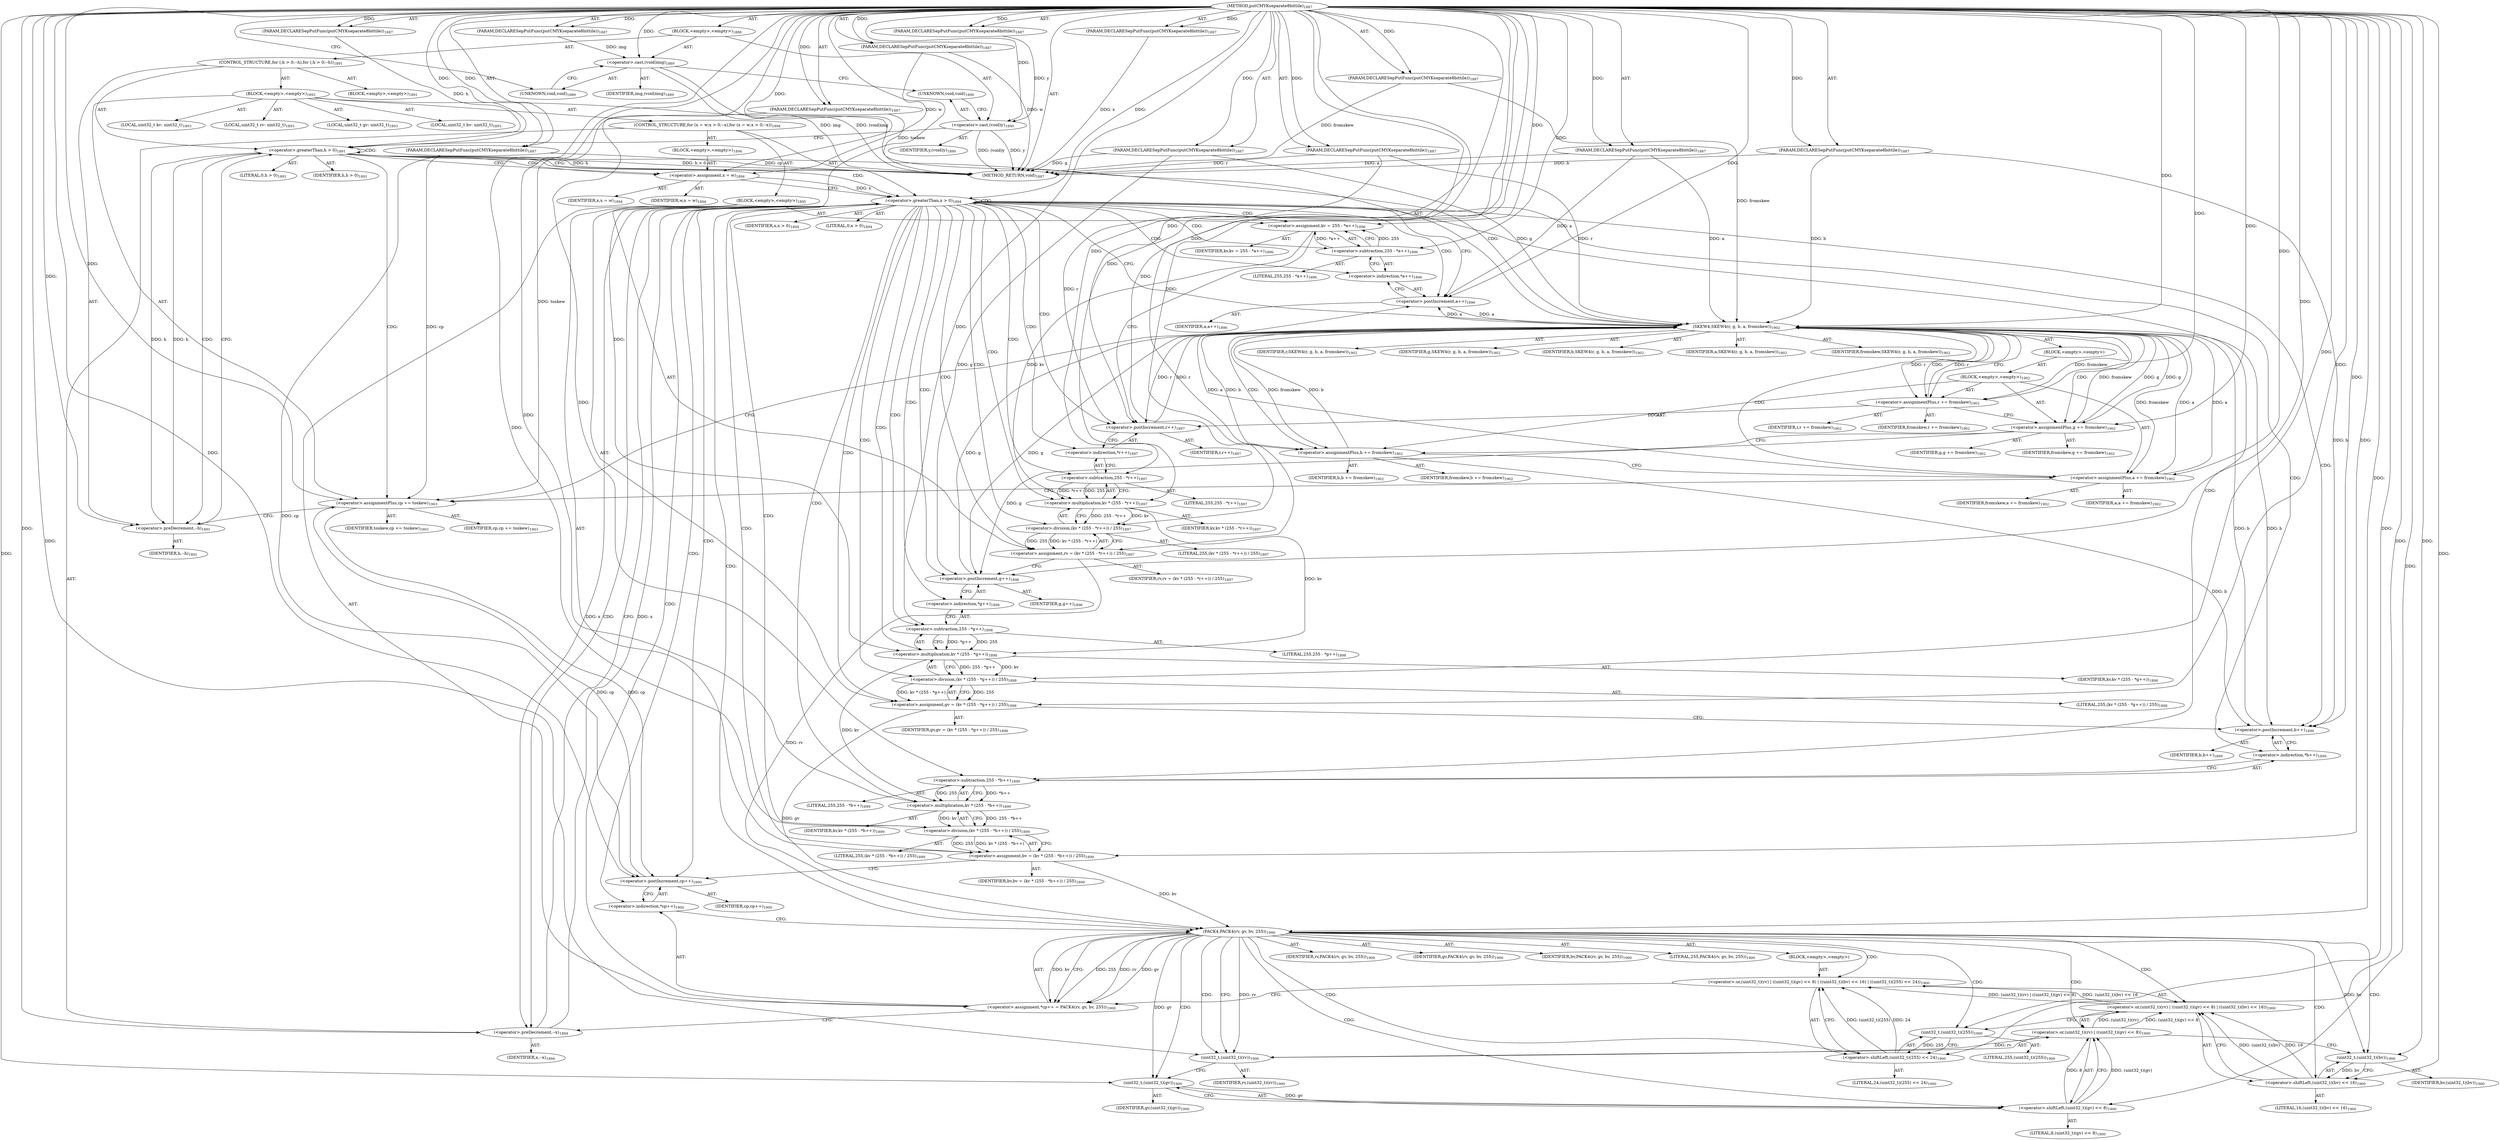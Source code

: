 digraph "putCMYKseparate8bittile" {  
"54372" [label = <(METHOD,putCMYKseparate8bittile)<SUB>1887</SUB>> ]
"54373" [label = <(PARAM,DECLARESepPutFunc(putCMYKseparate8bittile))<SUB>1887</SUB>> ]
"54374" [label = <(PARAM,DECLARESepPutFunc(putCMYKseparate8bittile))<SUB>1887</SUB>> ]
"54375" [label = <(PARAM,DECLARESepPutFunc(putCMYKseparate8bittile))<SUB>1887</SUB>> ]
"54376" [label = <(PARAM,DECLARESepPutFunc(putCMYKseparate8bittile))<SUB>1887</SUB>> ]
"54377" [label = <(PARAM,DECLARESepPutFunc(putCMYKseparate8bittile))<SUB>1887</SUB>> ]
"54378" [label = <(PARAM,DECLARESepPutFunc(putCMYKseparate8bittile))<SUB>1887</SUB>> ]
"54379" [label = <(PARAM,DECLARESepPutFunc(putCMYKseparate8bittile))<SUB>1887</SUB>> ]
"54380" [label = <(PARAM,DECLARESepPutFunc(putCMYKseparate8bittile))<SUB>1887</SUB>> ]
"54381" [label = <(PARAM,DECLARESepPutFunc(putCMYKseparate8bittile))<SUB>1887</SUB>> ]
"54382" [label = <(PARAM,DECLARESepPutFunc(putCMYKseparate8bittile))<SUB>1887</SUB>> ]
"54383" [label = <(PARAM,DECLARESepPutFunc(putCMYKseparate8bittile))<SUB>1887</SUB>> ]
"54384" [label = <(PARAM,DECLARESepPutFunc(putCMYKseparate8bittile))<SUB>1887</SUB>> ]
"54385" [label = <(BLOCK,&lt;empty&gt;,&lt;empty&gt;)<SUB>1888</SUB>> ]
"54386" [label = <(&lt;operator&gt;.cast,(void)img)<SUB>1889</SUB>> ]
"54387" [label = <(UNKNOWN,void,void)<SUB>1889</SUB>> ]
"54388" [label = <(IDENTIFIER,img,(void)img)<SUB>1889</SUB>> ]
"54389" [label = <(&lt;operator&gt;.cast,(void)y)<SUB>1890</SUB>> ]
"54390" [label = <(UNKNOWN,void,void)<SUB>1890</SUB>> ]
"54391" [label = <(IDENTIFIER,y,(void)y)<SUB>1890</SUB>> ]
"54392" [label = <(CONTROL_STRUCTURE,for (;h &gt; 0;--h),for (;h &gt; 0;--h))<SUB>1891</SUB>> ]
"54393" [label = <(BLOCK,&lt;empty&gt;,&lt;empty&gt;)<SUB>1891</SUB>> ]
"54394" [label = <(&lt;operator&gt;.greaterThan,h &gt; 0)<SUB>1891</SUB>> ]
"54395" [label = <(IDENTIFIER,h,h &gt; 0)<SUB>1891</SUB>> ]
"54396" [label = <(LITERAL,0,h &gt; 0)<SUB>1891</SUB>> ]
"54397" [label = <(&lt;operator&gt;.preDecrement,--h)<SUB>1891</SUB>> ]
"54398" [label = <(IDENTIFIER,h,--h)<SUB>1891</SUB>> ]
"54399" [label = <(BLOCK,&lt;empty&gt;,&lt;empty&gt;)<SUB>1892</SUB>> ]
"54400" [label = <(LOCAL,uint32_t rv: uint32_t)<SUB>1893</SUB>> ]
"54401" [label = <(LOCAL,uint32_t gv: uint32_t)<SUB>1893</SUB>> ]
"54402" [label = <(LOCAL,uint32_t bv: uint32_t)<SUB>1893</SUB>> ]
"54403" [label = <(LOCAL,uint32_t kv: uint32_t)<SUB>1893</SUB>> ]
"54404" [label = <(CONTROL_STRUCTURE,for (x = w;x &gt; 0;--x),for (x = w;x &gt; 0;--x))<SUB>1894</SUB>> ]
"54405" [label = <(BLOCK,&lt;empty&gt;,&lt;empty&gt;)<SUB>1894</SUB>> ]
"54406" [label = <(&lt;operator&gt;.assignment,x = w)<SUB>1894</SUB>> ]
"54407" [label = <(IDENTIFIER,x,x = w)<SUB>1894</SUB>> ]
"54408" [label = <(IDENTIFIER,w,x = w)<SUB>1894</SUB>> ]
"54409" [label = <(&lt;operator&gt;.greaterThan,x &gt; 0)<SUB>1894</SUB>> ]
"54410" [label = <(IDENTIFIER,x,x &gt; 0)<SUB>1894</SUB>> ]
"54411" [label = <(LITERAL,0,x &gt; 0)<SUB>1894</SUB>> ]
"54412" [label = <(&lt;operator&gt;.preDecrement,--x)<SUB>1894</SUB>> ]
"54413" [label = <(IDENTIFIER,x,--x)<SUB>1894</SUB>> ]
"54414" [label = <(BLOCK,&lt;empty&gt;,&lt;empty&gt;)<SUB>1895</SUB>> ]
"54415" [label = <(&lt;operator&gt;.assignment,kv = 255 - *a++)<SUB>1896</SUB>> ]
"54416" [label = <(IDENTIFIER,kv,kv = 255 - *a++)<SUB>1896</SUB>> ]
"54417" [label = <(&lt;operator&gt;.subtraction,255 - *a++)<SUB>1896</SUB>> ]
"54418" [label = <(LITERAL,255,255 - *a++)<SUB>1896</SUB>> ]
"54419" [label = <(&lt;operator&gt;.indirection,*a++)<SUB>1896</SUB>> ]
"54420" [label = <(&lt;operator&gt;.postIncrement,a++)<SUB>1896</SUB>> ]
"54421" [label = <(IDENTIFIER,a,a++)<SUB>1896</SUB>> ]
"54422" [label = <(&lt;operator&gt;.assignment,rv = (kv * (255 - *r++)) / 255)<SUB>1897</SUB>> ]
"54423" [label = <(IDENTIFIER,rv,rv = (kv * (255 - *r++)) / 255)<SUB>1897</SUB>> ]
"54424" [label = <(&lt;operator&gt;.division,(kv * (255 - *r++)) / 255)<SUB>1897</SUB>> ]
"54425" [label = <(&lt;operator&gt;.multiplication,kv * (255 - *r++))<SUB>1897</SUB>> ]
"54426" [label = <(IDENTIFIER,kv,kv * (255 - *r++))<SUB>1897</SUB>> ]
"54427" [label = <(&lt;operator&gt;.subtraction,255 - *r++)<SUB>1897</SUB>> ]
"54428" [label = <(LITERAL,255,255 - *r++)<SUB>1897</SUB>> ]
"54429" [label = <(&lt;operator&gt;.indirection,*r++)<SUB>1897</SUB>> ]
"54430" [label = <(&lt;operator&gt;.postIncrement,r++)<SUB>1897</SUB>> ]
"54431" [label = <(IDENTIFIER,r,r++)<SUB>1897</SUB>> ]
"54432" [label = <(LITERAL,255,(kv * (255 - *r++)) / 255)<SUB>1897</SUB>> ]
"54433" [label = <(&lt;operator&gt;.assignment,gv = (kv * (255 - *g++)) / 255)<SUB>1898</SUB>> ]
"54434" [label = <(IDENTIFIER,gv,gv = (kv * (255 - *g++)) / 255)<SUB>1898</SUB>> ]
"54435" [label = <(&lt;operator&gt;.division,(kv * (255 - *g++)) / 255)<SUB>1898</SUB>> ]
"54436" [label = <(&lt;operator&gt;.multiplication,kv * (255 - *g++))<SUB>1898</SUB>> ]
"54437" [label = <(IDENTIFIER,kv,kv * (255 - *g++))<SUB>1898</SUB>> ]
"54438" [label = <(&lt;operator&gt;.subtraction,255 - *g++)<SUB>1898</SUB>> ]
"54439" [label = <(LITERAL,255,255 - *g++)<SUB>1898</SUB>> ]
"54440" [label = <(&lt;operator&gt;.indirection,*g++)<SUB>1898</SUB>> ]
"54441" [label = <(&lt;operator&gt;.postIncrement,g++)<SUB>1898</SUB>> ]
"54442" [label = <(IDENTIFIER,g,g++)<SUB>1898</SUB>> ]
"54443" [label = <(LITERAL,255,(kv * (255 - *g++)) / 255)<SUB>1898</SUB>> ]
"54444" [label = <(&lt;operator&gt;.assignment,bv = (kv * (255 - *b++)) / 255)<SUB>1899</SUB>> ]
"54445" [label = <(IDENTIFIER,bv,bv = (kv * (255 - *b++)) / 255)<SUB>1899</SUB>> ]
"54446" [label = <(&lt;operator&gt;.division,(kv * (255 - *b++)) / 255)<SUB>1899</SUB>> ]
"54447" [label = <(&lt;operator&gt;.multiplication,kv * (255 - *b++))<SUB>1899</SUB>> ]
"54448" [label = <(IDENTIFIER,kv,kv * (255 - *b++))<SUB>1899</SUB>> ]
"54449" [label = <(&lt;operator&gt;.subtraction,255 - *b++)<SUB>1899</SUB>> ]
"54450" [label = <(LITERAL,255,255 - *b++)<SUB>1899</SUB>> ]
"54451" [label = <(&lt;operator&gt;.indirection,*b++)<SUB>1899</SUB>> ]
"54452" [label = <(&lt;operator&gt;.postIncrement,b++)<SUB>1899</SUB>> ]
"54453" [label = <(IDENTIFIER,b,b++)<SUB>1899</SUB>> ]
"54454" [label = <(LITERAL,255,(kv * (255 - *b++)) / 255)<SUB>1899</SUB>> ]
"54455" [label = <(&lt;operator&gt;.assignment,*cp++ = PACK4(rv, gv, bv, 255))<SUB>1900</SUB>> ]
"54456" [label = <(&lt;operator&gt;.indirection,*cp++)<SUB>1900</SUB>> ]
"54457" [label = <(&lt;operator&gt;.postIncrement,cp++)<SUB>1900</SUB>> ]
"54458" [label = <(IDENTIFIER,cp,cp++)<SUB>1900</SUB>> ]
"54459" [label = <(PACK4,PACK4(rv, gv, bv, 255))<SUB>1900</SUB>> ]
"54460" [label = <(IDENTIFIER,rv,PACK4(rv, gv, bv, 255))<SUB>1900</SUB>> ]
"54461" [label = <(IDENTIFIER,gv,PACK4(rv, gv, bv, 255))<SUB>1900</SUB>> ]
"54462" [label = <(IDENTIFIER,bv,PACK4(rv, gv, bv, 255))<SUB>1900</SUB>> ]
"54463" [label = <(LITERAL,255,PACK4(rv, gv, bv, 255))<SUB>1900</SUB>> ]
"54464" [label = <(BLOCK,&lt;empty&gt;,&lt;empty&gt;)> ]
"54465" [label = <(&lt;operator&gt;.or,(uint32_t)(rv) | ((uint32_t)(gv) &lt;&lt; 8) | ((uint32_t)(bv) &lt;&lt; 16) | ((uint32_t)(255) &lt;&lt; 24))<SUB>1900</SUB>> ]
"54466" [label = <(&lt;operator&gt;.or,(uint32_t)(rv) | ((uint32_t)(gv) &lt;&lt; 8) | ((uint32_t)(bv) &lt;&lt; 16))<SUB>1900</SUB>> ]
"54467" [label = <(&lt;operator&gt;.or,(uint32_t)(rv) | ((uint32_t)(gv) &lt;&lt; 8))<SUB>1900</SUB>> ]
"54468" [label = <(uint32_t,(uint32_t)(rv))<SUB>1900</SUB>> ]
"54469" [label = <(IDENTIFIER,rv,(uint32_t)(rv))<SUB>1900</SUB>> ]
"54470" [label = <(&lt;operator&gt;.shiftLeft,(uint32_t)(gv) &lt;&lt; 8)<SUB>1900</SUB>> ]
"54471" [label = <(uint32_t,(uint32_t)(gv))<SUB>1900</SUB>> ]
"54472" [label = <(IDENTIFIER,gv,(uint32_t)(gv))<SUB>1900</SUB>> ]
"54473" [label = <(LITERAL,8,(uint32_t)(gv) &lt;&lt; 8)<SUB>1900</SUB>> ]
"54474" [label = <(&lt;operator&gt;.shiftLeft,(uint32_t)(bv) &lt;&lt; 16)<SUB>1900</SUB>> ]
"54475" [label = <(uint32_t,(uint32_t)(bv))<SUB>1900</SUB>> ]
"54476" [label = <(IDENTIFIER,bv,(uint32_t)(bv))<SUB>1900</SUB>> ]
"54477" [label = <(LITERAL,16,(uint32_t)(bv) &lt;&lt; 16)<SUB>1900</SUB>> ]
"54478" [label = <(&lt;operator&gt;.shiftLeft,(uint32_t)(255) &lt;&lt; 24)<SUB>1900</SUB>> ]
"54479" [label = <(uint32_t,(uint32_t)(255))<SUB>1900</SUB>> ]
"54480" [label = <(LITERAL,255,(uint32_t)(255))<SUB>1900</SUB>> ]
"54481" [label = <(LITERAL,24,(uint32_t)(255) &lt;&lt; 24)<SUB>1900</SUB>> ]
"54482" [label = <(SKEW4,SKEW4(r, g, b, a, fromskew))<SUB>1902</SUB>> ]
"54483" [label = <(IDENTIFIER,r,SKEW4(r, g, b, a, fromskew))<SUB>1902</SUB>> ]
"54484" [label = <(IDENTIFIER,g,SKEW4(r, g, b, a, fromskew))<SUB>1902</SUB>> ]
"54485" [label = <(IDENTIFIER,b,SKEW4(r, g, b, a, fromskew))<SUB>1902</SUB>> ]
"54486" [label = <(IDENTIFIER,a,SKEW4(r, g, b, a, fromskew))<SUB>1902</SUB>> ]
"54487" [label = <(IDENTIFIER,fromskew,SKEW4(r, g, b, a, fromskew))<SUB>1902</SUB>> ]
"54488" [label = <(BLOCK,&lt;empty&gt;,&lt;empty&gt;)> ]
"54489" [label = <(BLOCK,&lt;empty&gt;,&lt;empty&gt;)<SUB>1902</SUB>> ]
"54490" [label = <(&lt;operator&gt;.assignmentPlus,r += fromskew)<SUB>1902</SUB>> ]
"54491" [label = <(IDENTIFIER,r,r += fromskew)<SUB>1902</SUB>> ]
"54492" [label = <(IDENTIFIER,fromskew,r += fromskew)<SUB>1902</SUB>> ]
"54493" [label = <(&lt;operator&gt;.assignmentPlus,g += fromskew)<SUB>1902</SUB>> ]
"54494" [label = <(IDENTIFIER,g,g += fromskew)<SUB>1902</SUB>> ]
"54495" [label = <(IDENTIFIER,fromskew,g += fromskew)<SUB>1902</SUB>> ]
"54496" [label = <(&lt;operator&gt;.assignmentPlus,b += fromskew)<SUB>1902</SUB>> ]
"54497" [label = <(IDENTIFIER,b,b += fromskew)<SUB>1902</SUB>> ]
"54498" [label = <(IDENTIFIER,fromskew,b += fromskew)<SUB>1902</SUB>> ]
"54499" [label = <(&lt;operator&gt;.assignmentPlus,a += fromskew)<SUB>1902</SUB>> ]
"54500" [label = <(IDENTIFIER,a,a += fromskew)<SUB>1902</SUB>> ]
"54501" [label = <(IDENTIFIER,fromskew,a += fromskew)<SUB>1902</SUB>> ]
"54502" [label = <(&lt;operator&gt;.assignmentPlus,cp += toskew)<SUB>1903</SUB>> ]
"54503" [label = <(IDENTIFIER,cp,cp += toskew)<SUB>1903</SUB>> ]
"54504" [label = <(IDENTIFIER,toskew,cp += toskew)<SUB>1903</SUB>> ]
"54505" [label = <(METHOD_RETURN,void)<SUB>1887</SUB>> ]
  "54372" -> "54373"  [ label = "AST: "] 
  "54372" -> "54374"  [ label = "AST: "] 
  "54372" -> "54375"  [ label = "AST: "] 
  "54372" -> "54376"  [ label = "AST: "] 
  "54372" -> "54377"  [ label = "AST: "] 
  "54372" -> "54378"  [ label = "AST: "] 
  "54372" -> "54379"  [ label = "AST: "] 
  "54372" -> "54380"  [ label = "AST: "] 
  "54372" -> "54381"  [ label = "AST: "] 
  "54372" -> "54382"  [ label = "AST: "] 
  "54372" -> "54383"  [ label = "AST: "] 
  "54372" -> "54384"  [ label = "AST: "] 
  "54372" -> "54385"  [ label = "AST: "] 
  "54372" -> "54505"  [ label = "AST: "] 
  "54385" -> "54386"  [ label = "AST: "] 
  "54385" -> "54389"  [ label = "AST: "] 
  "54385" -> "54392"  [ label = "AST: "] 
  "54386" -> "54387"  [ label = "AST: "] 
  "54386" -> "54388"  [ label = "AST: "] 
  "54389" -> "54390"  [ label = "AST: "] 
  "54389" -> "54391"  [ label = "AST: "] 
  "54392" -> "54393"  [ label = "AST: "] 
  "54392" -> "54394"  [ label = "AST: "] 
  "54392" -> "54397"  [ label = "AST: "] 
  "54392" -> "54399"  [ label = "AST: "] 
  "54394" -> "54395"  [ label = "AST: "] 
  "54394" -> "54396"  [ label = "AST: "] 
  "54397" -> "54398"  [ label = "AST: "] 
  "54399" -> "54400"  [ label = "AST: "] 
  "54399" -> "54401"  [ label = "AST: "] 
  "54399" -> "54402"  [ label = "AST: "] 
  "54399" -> "54403"  [ label = "AST: "] 
  "54399" -> "54404"  [ label = "AST: "] 
  "54399" -> "54482"  [ label = "AST: "] 
  "54399" -> "54502"  [ label = "AST: "] 
  "54404" -> "54405"  [ label = "AST: "] 
  "54404" -> "54409"  [ label = "AST: "] 
  "54404" -> "54412"  [ label = "AST: "] 
  "54404" -> "54414"  [ label = "AST: "] 
  "54405" -> "54406"  [ label = "AST: "] 
  "54406" -> "54407"  [ label = "AST: "] 
  "54406" -> "54408"  [ label = "AST: "] 
  "54409" -> "54410"  [ label = "AST: "] 
  "54409" -> "54411"  [ label = "AST: "] 
  "54412" -> "54413"  [ label = "AST: "] 
  "54414" -> "54415"  [ label = "AST: "] 
  "54414" -> "54422"  [ label = "AST: "] 
  "54414" -> "54433"  [ label = "AST: "] 
  "54414" -> "54444"  [ label = "AST: "] 
  "54414" -> "54455"  [ label = "AST: "] 
  "54415" -> "54416"  [ label = "AST: "] 
  "54415" -> "54417"  [ label = "AST: "] 
  "54417" -> "54418"  [ label = "AST: "] 
  "54417" -> "54419"  [ label = "AST: "] 
  "54419" -> "54420"  [ label = "AST: "] 
  "54420" -> "54421"  [ label = "AST: "] 
  "54422" -> "54423"  [ label = "AST: "] 
  "54422" -> "54424"  [ label = "AST: "] 
  "54424" -> "54425"  [ label = "AST: "] 
  "54424" -> "54432"  [ label = "AST: "] 
  "54425" -> "54426"  [ label = "AST: "] 
  "54425" -> "54427"  [ label = "AST: "] 
  "54427" -> "54428"  [ label = "AST: "] 
  "54427" -> "54429"  [ label = "AST: "] 
  "54429" -> "54430"  [ label = "AST: "] 
  "54430" -> "54431"  [ label = "AST: "] 
  "54433" -> "54434"  [ label = "AST: "] 
  "54433" -> "54435"  [ label = "AST: "] 
  "54435" -> "54436"  [ label = "AST: "] 
  "54435" -> "54443"  [ label = "AST: "] 
  "54436" -> "54437"  [ label = "AST: "] 
  "54436" -> "54438"  [ label = "AST: "] 
  "54438" -> "54439"  [ label = "AST: "] 
  "54438" -> "54440"  [ label = "AST: "] 
  "54440" -> "54441"  [ label = "AST: "] 
  "54441" -> "54442"  [ label = "AST: "] 
  "54444" -> "54445"  [ label = "AST: "] 
  "54444" -> "54446"  [ label = "AST: "] 
  "54446" -> "54447"  [ label = "AST: "] 
  "54446" -> "54454"  [ label = "AST: "] 
  "54447" -> "54448"  [ label = "AST: "] 
  "54447" -> "54449"  [ label = "AST: "] 
  "54449" -> "54450"  [ label = "AST: "] 
  "54449" -> "54451"  [ label = "AST: "] 
  "54451" -> "54452"  [ label = "AST: "] 
  "54452" -> "54453"  [ label = "AST: "] 
  "54455" -> "54456"  [ label = "AST: "] 
  "54455" -> "54459"  [ label = "AST: "] 
  "54456" -> "54457"  [ label = "AST: "] 
  "54457" -> "54458"  [ label = "AST: "] 
  "54459" -> "54460"  [ label = "AST: "] 
  "54459" -> "54461"  [ label = "AST: "] 
  "54459" -> "54462"  [ label = "AST: "] 
  "54459" -> "54463"  [ label = "AST: "] 
  "54459" -> "54464"  [ label = "AST: "] 
  "54464" -> "54465"  [ label = "AST: "] 
  "54465" -> "54466"  [ label = "AST: "] 
  "54465" -> "54478"  [ label = "AST: "] 
  "54466" -> "54467"  [ label = "AST: "] 
  "54466" -> "54474"  [ label = "AST: "] 
  "54467" -> "54468"  [ label = "AST: "] 
  "54467" -> "54470"  [ label = "AST: "] 
  "54468" -> "54469"  [ label = "AST: "] 
  "54470" -> "54471"  [ label = "AST: "] 
  "54470" -> "54473"  [ label = "AST: "] 
  "54471" -> "54472"  [ label = "AST: "] 
  "54474" -> "54475"  [ label = "AST: "] 
  "54474" -> "54477"  [ label = "AST: "] 
  "54475" -> "54476"  [ label = "AST: "] 
  "54478" -> "54479"  [ label = "AST: "] 
  "54478" -> "54481"  [ label = "AST: "] 
  "54479" -> "54480"  [ label = "AST: "] 
  "54482" -> "54483"  [ label = "AST: "] 
  "54482" -> "54484"  [ label = "AST: "] 
  "54482" -> "54485"  [ label = "AST: "] 
  "54482" -> "54486"  [ label = "AST: "] 
  "54482" -> "54487"  [ label = "AST: "] 
  "54482" -> "54488"  [ label = "AST: "] 
  "54488" -> "54489"  [ label = "AST: "] 
  "54489" -> "54490"  [ label = "AST: "] 
  "54489" -> "54493"  [ label = "AST: "] 
  "54489" -> "54496"  [ label = "AST: "] 
  "54489" -> "54499"  [ label = "AST: "] 
  "54490" -> "54491"  [ label = "AST: "] 
  "54490" -> "54492"  [ label = "AST: "] 
  "54493" -> "54494"  [ label = "AST: "] 
  "54493" -> "54495"  [ label = "AST: "] 
  "54496" -> "54497"  [ label = "AST: "] 
  "54496" -> "54498"  [ label = "AST: "] 
  "54499" -> "54500"  [ label = "AST: "] 
  "54499" -> "54501"  [ label = "AST: "] 
  "54502" -> "54503"  [ label = "AST: "] 
  "54502" -> "54504"  [ label = "AST: "] 
  "54386" -> "54390"  [ label = "CFG: "] 
  "54389" -> "54394"  [ label = "CFG: "] 
  "54387" -> "54386"  [ label = "CFG: "] 
  "54390" -> "54389"  [ label = "CFG: "] 
  "54394" -> "54505"  [ label = "CFG: "] 
  "54394" -> "54406"  [ label = "CFG: "] 
  "54397" -> "54394"  [ label = "CFG: "] 
  "54482" -> "54490"  [ label = "CFG: "] 
  "54482" -> "54502"  [ label = "CFG: "] 
  "54502" -> "54397"  [ label = "CFG: "] 
  "54409" -> "54420"  [ label = "CFG: "] 
  "54409" -> "54482"  [ label = "CFG: "] 
  "54412" -> "54409"  [ label = "CFG: "] 
  "54406" -> "54409"  [ label = "CFG: "] 
  "54415" -> "54430"  [ label = "CFG: "] 
  "54422" -> "54441"  [ label = "CFG: "] 
  "54433" -> "54452"  [ label = "CFG: "] 
  "54444" -> "54457"  [ label = "CFG: "] 
  "54455" -> "54412"  [ label = "CFG: "] 
  "54417" -> "54415"  [ label = "CFG: "] 
  "54424" -> "54422"  [ label = "CFG: "] 
  "54435" -> "54433"  [ label = "CFG: "] 
  "54446" -> "54444"  [ label = "CFG: "] 
  "54456" -> "54459"  [ label = "CFG: "] 
  "54459" -> "54455"  [ label = "CFG: "] 
  "54459" -> "54468"  [ label = "CFG: "] 
  "54490" -> "54493"  [ label = "CFG: "] 
  "54493" -> "54496"  [ label = "CFG: "] 
  "54496" -> "54499"  [ label = "CFG: "] 
  "54499" -> "54502"  [ label = "CFG: "] 
  "54419" -> "54417"  [ label = "CFG: "] 
  "54425" -> "54424"  [ label = "CFG: "] 
  "54436" -> "54435"  [ label = "CFG: "] 
  "54447" -> "54446"  [ label = "CFG: "] 
  "54457" -> "54456"  [ label = "CFG: "] 
  "54420" -> "54419"  [ label = "CFG: "] 
  "54427" -> "54425"  [ label = "CFG: "] 
  "54438" -> "54436"  [ label = "CFG: "] 
  "54449" -> "54447"  [ label = "CFG: "] 
  "54465" -> "54455"  [ label = "CFG: "] 
  "54429" -> "54427"  [ label = "CFG: "] 
  "54440" -> "54438"  [ label = "CFG: "] 
  "54451" -> "54449"  [ label = "CFG: "] 
  "54466" -> "54479"  [ label = "CFG: "] 
  "54478" -> "54465"  [ label = "CFG: "] 
  "54430" -> "54429"  [ label = "CFG: "] 
  "54441" -> "54440"  [ label = "CFG: "] 
  "54452" -> "54451"  [ label = "CFG: "] 
  "54467" -> "54475"  [ label = "CFG: "] 
  "54474" -> "54466"  [ label = "CFG: "] 
  "54479" -> "54478"  [ label = "CFG: "] 
  "54468" -> "54471"  [ label = "CFG: "] 
  "54470" -> "54467"  [ label = "CFG: "] 
  "54475" -> "54474"  [ label = "CFG: "] 
  "54471" -> "54470"  [ label = "CFG: "] 
  "54372" -> "54387"  [ label = "CFG: "] 
  "54374" -> "54505"  [ label = "DDG: cp"] 
  "54375" -> "54505"  [ label = "DDG: x"] 
  "54377" -> "54505"  [ label = "DDG: w"] 
  "54379" -> "54505"  [ label = "DDG: fromskew"] 
  "54380" -> "54505"  [ label = "DDG: toskew"] 
  "54381" -> "54505"  [ label = "DDG: r"] 
  "54382" -> "54505"  [ label = "DDG: g"] 
  "54383" -> "54505"  [ label = "DDG: b"] 
  "54384" -> "54505"  [ label = "DDG: a"] 
  "54386" -> "54505"  [ label = "DDG: img"] 
  "54386" -> "54505"  [ label = "DDG: (void)img"] 
  "54389" -> "54505"  [ label = "DDG: y"] 
  "54389" -> "54505"  [ label = "DDG: (void)y"] 
  "54394" -> "54505"  [ label = "DDG: h"] 
  "54394" -> "54505"  [ label = "DDG: h &gt; 0"] 
  "54372" -> "54373"  [ label = "DDG: "] 
  "54372" -> "54374"  [ label = "DDG: "] 
  "54372" -> "54375"  [ label = "DDG: "] 
  "54372" -> "54376"  [ label = "DDG: "] 
  "54372" -> "54377"  [ label = "DDG: "] 
  "54372" -> "54378"  [ label = "DDG: "] 
  "54372" -> "54379"  [ label = "DDG: "] 
  "54372" -> "54380"  [ label = "DDG: "] 
  "54372" -> "54381"  [ label = "DDG: "] 
  "54372" -> "54382"  [ label = "DDG: "] 
  "54372" -> "54383"  [ label = "DDG: "] 
  "54372" -> "54384"  [ label = "DDG: "] 
  "54373" -> "54386"  [ label = "DDG: img"] 
  "54372" -> "54386"  [ label = "DDG: "] 
  "54376" -> "54389"  [ label = "DDG: y"] 
  "54372" -> "54389"  [ label = "DDG: "] 
  "54397" -> "54394"  [ label = "DDG: h"] 
  "54378" -> "54394"  [ label = "DDG: h"] 
  "54372" -> "54394"  [ label = "DDG: "] 
  "54394" -> "54397"  [ label = "DDG: h"] 
  "54372" -> "54397"  [ label = "DDG: "] 
  "54380" -> "54502"  [ label = "DDG: toskew"] 
  "54372" -> "54502"  [ label = "DDG: "] 
  "54490" -> "54482"  [ label = "DDG: r"] 
  "54430" -> "54482"  [ label = "DDG: r"] 
  "54381" -> "54482"  [ label = "DDG: r"] 
  "54372" -> "54482"  [ label = "DDG: "] 
  "54493" -> "54482"  [ label = "DDG: g"] 
  "54441" -> "54482"  [ label = "DDG: g"] 
  "54382" -> "54482"  [ label = "DDG: g"] 
  "54496" -> "54482"  [ label = "DDG: b"] 
  "54452" -> "54482"  [ label = "DDG: b"] 
  "54383" -> "54482"  [ label = "DDG: b"] 
  "54499" -> "54482"  [ label = "DDG: a"] 
  "54420" -> "54482"  [ label = "DDG: a"] 
  "54384" -> "54482"  [ label = "DDG: a"] 
  "54379" -> "54482"  [ label = "DDG: fromskew"] 
  "54457" -> "54502"  [ label = "DDG: cp"] 
  "54374" -> "54502"  [ label = "DDG: cp"] 
  "54377" -> "54406"  [ label = "DDG: w"] 
  "54372" -> "54406"  [ label = "DDG: "] 
  "54406" -> "54409"  [ label = "DDG: x"] 
  "54412" -> "54409"  [ label = "DDG: x"] 
  "54372" -> "54409"  [ label = "DDG: "] 
  "54409" -> "54412"  [ label = "DDG: x"] 
  "54372" -> "54412"  [ label = "DDG: "] 
  "54417" -> "54415"  [ label = "DDG: 255"] 
  "54417" -> "54415"  [ label = "DDG: *a++"] 
  "54424" -> "54422"  [ label = "DDG: kv * (255 - *r++)"] 
  "54424" -> "54422"  [ label = "DDG: 255"] 
  "54435" -> "54433"  [ label = "DDG: kv * (255 - *g++)"] 
  "54435" -> "54433"  [ label = "DDG: 255"] 
  "54446" -> "54444"  [ label = "DDG: kv * (255 - *b++)"] 
  "54446" -> "54444"  [ label = "DDG: 255"] 
  "54459" -> "54455"  [ label = "DDG: rv"] 
  "54459" -> "54455"  [ label = "DDG: gv"] 
  "54459" -> "54455"  [ label = "DDG: bv"] 
  "54459" -> "54455"  [ label = "DDG: 255"] 
  "54372" -> "54415"  [ label = "DDG: "] 
  "54372" -> "54422"  [ label = "DDG: "] 
  "54372" -> "54433"  [ label = "DDG: "] 
  "54372" -> "54444"  [ label = "DDG: "] 
  "54482" -> "54490"  [ label = "DDG: fromskew"] 
  "54372" -> "54490"  [ label = "DDG: "] 
  "54372" -> "54493"  [ label = "DDG: "] 
  "54482" -> "54493"  [ label = "DDG: fromskew"] 
  "54372" -> "54496"  [ label = "DDG: "] 
  "54482" -> "54496"  [ label = "DDG: fromskew"] 
  "54372" -> "54499"  [ label = "DDG: "] 
  "54482" -> "54499"  [ label = "DDG: fromskew"] 
  "54372" -> "54417"  [ label = "DDG: "] 
  "54425" -> "54424"  [ label = "DDG: kv"] 
  "54425" -> "54424"  [ label = "DDG: 255 - *r++"] 
  "54372" -> "54424"  [ label = "DDG: "] 
  "54436" -> "54435"  [ label = "DDG: kv"] 
  "54436" -> "54435"  [ label = "DDG: 255 - *g++"] 
  "54372" -> "54435"  [ label = "DDG: "] 
  "54447" -> "54446"  [ label = "DDG: kv"] 
  "54447" -> "54446"  [ label = "DDG: 255 - *b++"] 
  "54372" -> "54446"  [ label = "DDG: "] 
  "54422" -> "54459"  [ label = "DDG: rv"] 
  "54372" -> "54459"  [ label = "DDG: "] 
  "54433" -> "54459"  [ label = "DDG: gv"] 
  "54444" -> "54459"  [ label = "DDG: bv"] 
  "54482" -> "54490"  [ label = "DDG: r"] 
  "54482" -> "54493"  [ label = "DDG: g"] 
  "54482" -> "54496"  [ label = "DDG: b"] 
  "54482" -> "54499"  [ label = "DDG: a"] 
  "54415" -> "54425"  [ label = "DDG: kv"] 
  "54372" -> "54425"  [ label = "DDG: "] 
  "54427" -> "54425"  [ label = "DDG: 255"] 
  "54427" -> "54425"  [ label = "DDG: *r++"] 
  "54425" -> "54436"  [ label = "DDG: kv"] 
  "54372" -> "54436"  [ label = "DDG: "] 
  "54438" -> "54436"  [ label = "DDG: 255"] 
  "54438" -> "54436"  [ label = "DDG: *g++"] 
  "54436" -> "54447"  [ label = "DDG: kv"] 
  "54372" -> "54447"  [ label = "DDG: "] 
  "54449" -> "54447"  [ label = "DDG: 255"] 
  "54449" -> "54447"  [ label = "DDG: *b++"] 
  "54502" -> "54457"  [ label = "DDG: cp"] 
  "54374" -> "54457"  [ label = "DDG: cp"] 
  "54372" -> "54457"  [ label = "DDG: "] 
  "54482" -> "54420"  [ label = "DDG: a"] 
  "54499" -> "54420"  [ label = "DDG: a"] 
  "54384" -> "54420"  [ label = "DDG: a"] 
  "54372" -> "54420"  [ label = "DDG: "] 
  "54372" -> "54427"  [ label = "DDG: "] 
  "54372" -> "54438"  [ label = "DDG: "] 
  "54372" -> "54449"  [ label = "DDG: "] 
  "54466" -> "54465"  [ label = "DDG: (uint32_t)(rv) | ((uint32_t)(gv) &lt;&lt; 8)"] 
  "54466" -> "54465"  [ label = "DDG: (uint32_t)(bv) &lt;&lt; 16"] 
  "54478" -> "54465"  [ label = "DDG: (uint32_t)(255)"] 
  "54478" -> "54465"  [ label = "DDG: 24"] 
  "54467" -> "54466"  [ label = "DDG: (uint32_t)(rv)"] 
  "54467" -> "54466"  [ label = "DDG: (uint32_t)(gv) &lt;&lt; 8"] 
  "54474" -> "54466"  [ label = "DDG: (uint32_t)(bv)"] 
  "54474" -> "54466"  [ label = "DDG: 16"] 
  "54479" -> "54478"  [ label = "DDG: 255"] 
  "54372" -> "54478"  [ label = "DDG: "] 
  "54482" -> "54430"  [ label = "DDG: r"] 
  "54490" -> "54430"  [ label = "DDG: r"] 
  "54381" -> "54430"  [ label = "DDG: r"] 
  "54372" -> "54430"  [ label = "DDG: "] 
  "54482" -> "54441"  [ label = "DDG: g"] 
  "54493" -> "54441"  [ label = "DDG: g"] 
  "54382" -> "54441"  [ label = "DDG: g"] 
  "54372" -> "54441"  [ label = "DDG: "] 
  "54482" -> "54452"  [ label = "DDG: b"] 
  "54496" -> "54452"  [ label = "DDG: b"] 
  "54383" -> "54452"  [ label = "DDG: b"] 
  "54372" -> "54452"  [ label = "DDG: "] 
  "54468" -> "54467"  [ label = "DDG: rv"] 
  "54470" -> "54467"  [ label = "DDG: (uint32_t)(gv)"] 
  "54470" -> "54467"  [ label = "DDG: 8"] 
  "54475" -> "54474"  [ label = "DDG: bv"] 
  "54372" -> "54474"  [ label = "DDG: "] 
  "54372" -> "54479"  [ label = "DDG: "] 
  "54459" -> "54468"  [ label = "DDG: rv"] 
  "54372" -> "54468"  [ label = "DDG: "] 
  "54471" -> "54470"  [ label = "DDG: gv"] 
  "54372" -> "54470"  [ label = "DDG: "] 
  "54459" -> "54475"  [ label = "DDG: bv"] 
  "54372" -> "54475"  [ label = "DDG: "] 
  "54459" -> "54471"  [ label = "DDG: gv"] 
  "54372" -> "54471"  [ label = "DDG: "] 
  "54394" -> "54397"  [ label = "CDG: "] 
  "54394" -> "54394"  [ label = "CDG: "] 
  "54394" -> "54482"  [ label = "CDG: "] 
  "54394" -> "54406"  [ label = "CDG: "] 
  "54394" -> "54502"  [ label = "CDG: "] 
  "54394" -> "54409"  [ label = "CDG: "] 
  "54482" -> "54499"  [ label = "CDG: "] 
  "54482" -> "54490"  [ label = "CDG: "] 
  "54482" -> "54493"  [ label = "CDG: "] 
  "54482" -> "54496"  [ label = "CDG: "] 
  "54409" -> "54415"  [ label = "CDG: "] 
  "54409" -> "54457"  [ label = "CDG: "] 
  "54409" -> "54427"  [ label = "CDG: "] 
  "54409" -> "54412"  [ label = "CDG: "] 
  "54409" -> "54440"  [ label = "CDG: "] 
  "54409" -> "54424"  [ label = "CDG: "] 
  "54409" -> "54430"  [ label = "CDG: "] 
  "54409" -> "54429"  [ label = "CDG: "] 
  "54409" -> "54447"  [ label = "CDG: "] 
  "54409" -> "54444"  [ label = "CDG: "] 
  "54409" -> "54422"  [ label = "CDG: "] 
  "54409" -> "54441"  [ label = "CDG: "] 
  "54409" -> "54449"  [ label = "CDG: "] 
  "54409" -> "54451"  [ label = "CDG: "] 
  "54409" -> "54455"  [ label = "CDG: "] 
  "54409" -> "54425"  [ label = "CDG: "] 
  "54409" -> "54433"  [ label = "CDG: "] 
  "54409" -> "54446"  [ label = "CDG: "] 
  "54409" -> "54456"  [ label = "CDG: "] 
  "54409" -> "54417"  [ label = "CDG: "] 
  "54409" -> "54420"  [ label = "CDG: "] 
  "54409" -> "54459"  [ label = "CDG: "] 
  "54409" -> "54452"  [ label = "CDG: "] 
  "54409" -> "54436"  [ label = "CDG: "] 
  "54409" -> "54419"  [ label = "CDG: "] 
  "54409" -> "54435"  [ label = "CDG: "] 
  "54409" -> "54409"  [ label = "CDG: "] 
  "54409" -> "54438"  [ label = "CDG: "] 
  "54459" -> "54471"  [ label = "CDG: "] 
  "54459" -> "54475"  [ label = "CDG: "] 
  "54459" -> "54465"  [ label = "CDG: "] 
  "54459" -> "54470"  [ label = "CDG: "] 
  "54459" -> "54474"  [ label = "CDG: "] 
  "54459" -> "54466"  [ label = "CDG: "] 
  "54459" -> "54468"  [ label = "CDG: "] 
  "54459" -> "54478"  [ label = "CDG: "] 
  "54459" -> "54467"  [ label = "CDG: "] 
  "54459" -> "54479"  [ label = "CDG: "] 
}
